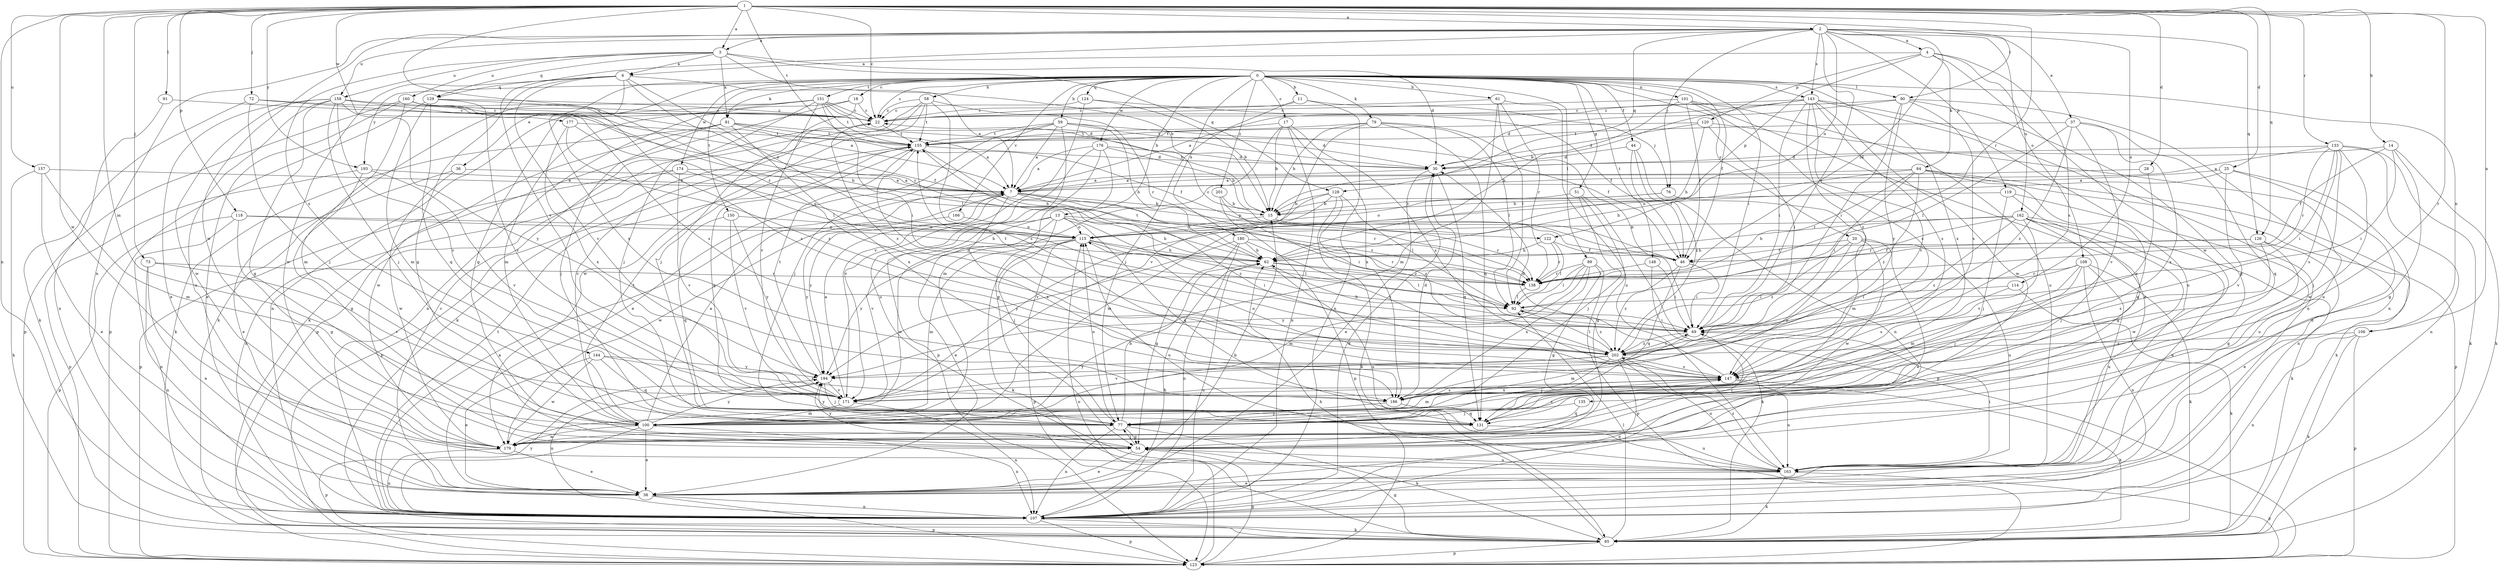 strict digraph  {
0;
1;
2;
3;
4;
6;
7;
11;
13;
14;
15;
17;
18;
20;
22;
25;
28;
30;
36;
37;
38;
44;
46;
51;
54;
58;
59;
61;
62;
69;
72;
73;
76;
77;
79;
81;
84;
85;
89;
90;
91;
92;
100;
101;
106;
107;
108;
114;
115;
118;
119;
120;
122;
123;
124;
126;
128;
129;
131;
133;
135;
138;
143;
144;
147;
148;
150;
151;
155;
157;
158;
160;
162;
163;
166;
171;
174;
176;
177;
179;
180;
186;
193;
194;
201;
202;
0 -> 11  [label=b];
0 -> 13  [label=b];
0 -> 17  [label=c];
0 -> 18  [label=c];
0 -> 20  [label=c];
0 -> 22  [label=c];
0 -> 36  [label=e];
0 -> 44  [label=f];
0 -> 46  [label=f];
0 -> 51  [label=g];
0 -> 54  [label=g];
0 -> 58  [label=h];
0 -> 59  [label=h];
0 -> 61  [label=h];
0 -> 69  [label=i];
0 -> 79  [label=k];
0 -> 81  [label=k];
0 -> 89  [label=l];
0 -> 90  [label=l];
0 -> 101  [label=n];
0 -> 106  [label=n];
0 -> 124  [label=q];
0 -> 143  [label=s];
0 -> 148  [label=t];
0 -> 150  [label=t];
0 -> 151  [label=t];
0 -> 166  [label=v];
0 -> 174  [label=w];
0 -> 176  [label=w];
0 -> 180  [label=x];
0 -> 186  [label=x];
0 -> 193  [label=y];
0 -> 201  [label=z];
1 -> 2  [label=a];
1 -> 3  [label=a];
1 -> 14  [label=b];
1 -> 22  [label=c];
1 -> 25  [label=d];
1 -> 28  [label=d];
1 -> 72  [label=j];
1 -> 73  [label=j];
1 -> 90  [label=l];
1 -> 91  [label=l];
1 -> 100  [label=m];
1 -> 106  [label=n];
1 -> 107  [label=n];
1 -> 118  [label=p];
1 -> 126  [label=q];
1 -> 133  [label=r];
1 -> 135  [label=r];
1 -> 138  [label=r];
1 -> 155  [label=t];
1 -> 157  [label=u];
1 -> 177  [label=w];
1 -> 179  [label=w];
1 -> 193  [label=y];
1 -> 202  [label=z];
2 -> 3  [label=a];
2 -> 4  [label=a];
2 -> 37  [label=e];
2 -> 69  [label=i];
2 -> 76  [label=j];
2 -> 107  [label=n];
2 -> 108  [label=o];
2 -> 114  [label=o];
2 -> 115  [label=o];
2 -> 119  [label=p];
2 -> 126  [label=q];
2 -> 128  [label=q];
2 -> 138  [label=r];
2 -> 143  [label=s];
2 -> 158  [label=u];
2 -> 171  [label=v];
2 -> 179  [label=w];
3 -> 6  [label=a];
3 -> 15  [label=b];
3 -> 30  [label=d];
3 -> 81  [label=k];
3 -> 128  [label=q];
3 -> 129  [label=q];
3 -> 144  [label=s];
3 -> 158  [label=u];
3 -> 160  [label=u];
4 -> 6  [label=a];
4 -> 84  [label=k];
4 -> 120  [label=p];
4 -> 122  [label=p];
4 -> 147  [label=s];
4 -> 162  [label=u];
4 -> 179  [label=w];
6 -> 7  [label=a];
6 -> 54  [label=g];
6 -> 115  [label=o];
6 -> 129  [label=q];
6 -> 138  [label=r];
6 -> 171  [label=v];
6 -> 179  [label=w];
6 -> 186  [label=x];
7 -> 15  [label=b];
7 -> 122  [label=p];
7 -> 138  [label=r];
7 -> 179  [label=w];
7 -> 186  [label=x];
7 -> 194  [label=y];
7 -> 202  [label=z];
11 -> 22  [label=c];
11 -> 76  [label=j];
11 -> 77  [label=j];
11 -> 107  [label=n];
13 -> 38  [label=e];
13 -> 62  [label=h];
13 -> 77  [label=j];
13 -> 115  [label=o];
13 -> 131  [label=q];
13 -> 138  [label=r];
13 -> 171  [label=v];
13 -> 179  [label=w];
14 -> 30  [label=d];
14 -> 46  [label=f];
14 -> 54  [label=g];
14 -> 69  [label=i];
14 -> 85  [label=k];
15 -> 115  [label=o];
15 -> 138  [label=r];
17 -> 15  [label=b];
17 -> 100  [label=m];
17 -> 107  [label=n];
17 -> 147  [label=s];
17 -> 155  [label=t];
17 -> 186  [label=x];
18 -> 22  [label=c];
18 -> 77  [label=j];
18 -> 85  [label=k];
18 -> 107  [label=n];
20 -> 38  [label=e];
20 -> 46  [label=f];
20 -> 163  [label=u];
20 -> 179  [label=w];
20 -> 186  [label=x];
20 -> 202  [label=z];
22 -> 155  [label=t];
22 -> 202  [label=z];
25 -> 7  [label=a];
25 -> 62  [label=h];
25 -> 107  [label=n];
25 -> 163  [label=u];
25 -> 171  [label=v];
28 -> 7  [label=a];
28 -> 147  [label=s];
30 -> 7  [label=a];
30 -> 38  [label=e];
30 -> 131  [label=q];
36 -> 7  [label=a];
36 -> 38  [label=e];
36 -> 179  [label=w];
37 -> 92  [label=l];
37 -> 131  [label=q];
37 -> 155  [label=t];
37 -> 171  [label=v];
37 -> 186  [label=x];
37 -> 202  [label=z];
38 -> 15  [label=b];
38 -> 22  [label=c];
38 -> 107  [label=n];
38 -> 123  [label=p];
44 -> 30  [label=d];
44 -> 46  [label=f];
44 -> 107  [label=n];
44 -> 202  [label=z];
46 -> 22  [label=c];
46 -> 69  [label=i];
46 -> 131  [label=q];
46 -> 202  [label=z];
51 -> 15  [label=b];
51 -> 54  [label=g];
51 -> 77  [label=j];
51 -> 123  [label=p];
54 -> 38  [label=e];
54 -> 77  [label=j];
54 -> 163  [label=u];
54 -> 194  [label=y];
58 -> 22  [label=c];
58 -> 85  [label=k];
58 -> 123  [label=p];
58 -> 138  [label=r];
58 -> 147  [label=s];
58 -> 155  [label=t];
58 -> 179  [label=w];
59 -> 7  [label=a];
59 -> 30  [label=d];
59 -> 38  [label=e];
59 -> 46  [label=f];
59 -> 62  [label=h];
59 -> 77  [label=j];
59 -> 155  [label=t];
59 -> 163  [label=u];
61 -> 22  [label=c];
61 -> 92  [label=l];
61 -> 100  [label=m];
61 -> 138  [label=r];
61 -> 163  [label=u];
62 -> 92  [label=l];
62 -> 107  [label=n];
62 -> 138  [label=r];
62 -> 163  [label=u];
69 -> 62  [label=h];
69 -> 100  [label=m];
69 -> 155  [label=t];
69 -> 202  [label=z];
72 -> 22  [label=c];
72 -> 62  [label=h];
72 -> 77  [label=j];
72 -> 85  [label=k];
73 -> 38  [label=e];
73 -> 107  [label=n];
73 -> 138  [label=r];
73 -> 171  [label=v];
76 -> 15  [label=b];
76 -> 100  [label=m];
76 -> 115  [label=o];
77 -> 54  [label=g];
77 -> 62  [label=h];
77 -> 85  [label=k];
77 -> 107  [label=n];
77 -> 115  [label=o];
77 -> 194  [label=y];
79 -> 15  [label=b];
79 -> 69  [label=i];
79 -> 92  [label=l];
79 -> 131  [label=q];
79 -> 155  [label=t];
79 -> 171  [label=v];
81 -> 7  [label=a];
81 -> 46  [label=f];
81 -> 77  [label=j];
81 -> 85  [label=k];
81 -> 155  [label=t];
81 -> 179  [label=w];
81 -> 186  [label=x];
84 -> 7  [label=a];
84 -> 69  [label=i];
84 -> 85  [label=k];
84 -> 115  [label=o];
84 -> 123  [label=p];
84 -> 131  [label=q];
84 -> 138  [label=r];
84 -> 202  [label=z];
85 -> 54  [label=g];
85 -> 62  [label=h];
85 -> 92  [label=l];
85 -> 123  [label=p];
89 -> 54  [label=g];
89 -> 92  [label=l];
89 -> 100  [label=m];
89 -> 123  [label=p];
89 -> 138  [label=r];
89 -> 186  [label=x];
89 -> 194  [label=y];
90 -> 22  [label=c];
90 -> 30  [label=d];
90 -> 54  [label=g];
90 -> 69  [label=i];
90 -> 107  [label=n];
90 -> 147  [label=s];
90 -> 194  [label=y];
91 -> 22  [label=c];
91 -> 107  [label=n];
92 -> 69  [label=i];
92 -> 202  [label=z];
100 -> 7  [label=a];
100 -> 22  [label=c];
100 -> 38  [label=e];
100 -> 107  [label=n];
100 -> 123  [label=p];
100 -> 155  [label=t];
100 -> 179  [label=w];
100 -> 194  [label=y];
101 -> 22  [label=c];
101 -> 38  [label=e];
101 -> 46  [label=f];
101 -> 62  [label=h];
101 -> 147  [label=s];
101 -> 163  [label=u];
106 -> 85  [label=k];
106 -> 107  [label=n];
106 -> 123  [label=p];
106 -> 202  [label=z];
107 -> 7  [label=a];
107 -> 30  [label=d];
107 -> 62  [label=h];
107 -> 85  [label=k];
107 -> 123  [label=p];
107 -> 155  [label=t];
107 -> 194  [label=y];
108 -> 69  [label=i];
108 -> 77  [label=j];
108 -> 85  [label=k];
108 -> 100  [label=m];
108 -> 107  [label=n];
108 -> 138  [label=r];
108 -> 163  [label=u];
114 -> 85  [label=k];
114 -> 92  [label=l];
114 -> 147  [label=s];
115 -> 62  [label=h];
115 -> 69  [label=i];
115 -> 85  [label=k];
115 -> 92  [label=l];
115 -> 100  [label=m];
115 -> 123  [label=p];
115 -> 194  [label=y];
118 -> 54  [label=g];
118 -> 62  [label=h];
118 -> 107  [label=n];
118 -> 115  [label=o];
118 -> 123  [label=p];
119 -> 15  [label=b];
119 -> 54  [label=g];
119 -> 77  [label=j];
119 -> 163  [label=u];
120 -> 30  [label=d];
120 -> 62  [label=h];
120 -> 69  [label=i];
120 -> 155  [label=t];
120 -> 163  [label=u];
122 -> 46  [label=f];
122 -> 62  [label=h];
122 -> 92  [label=l];
122 -> 138  [label=r];
123 -> 54  [label=g];
123 -> 115  [label=o];
124 -> 15  [label=b];
124 -> 22  [label=c];
124 -> 46  [label=f];
124 -> 171  [label=v];
126 -> 38  [label=e];
126 -> 46  [label=f];
126 -> 54  [label=g];
126 -> 62  [label=h];
126 -> 147  [label=s];
128 -> 15  [label=b];
128 -> 85  [label=k];
128 -> 92  [label=l];
128 -> 100  [label=m];
128 -> 171  [label=v];
128 -> 202  [label=z];
129 -> 22  [label=c];
129 -> 100  [label=m];
129 -> 123  [label=p];
129 -> 131  [label=q];
129 -> 147  [label=s];
129 -> 171  [label=v];
131 -> 147  [label=s];
131 -> 163  [label=u];
133 -> 7  [label=a];
133 -> 30  [label=d];
133 -> 69  [label=i];
133 -> 77  [label=j];
133 -> 85  [label=k];
133 -> 107  [label=n];
133 -> 138  [label=r];
133 -> 147  [label=s];
133 -> 179  [label=w];
135 -> 77  [label=j];
135 -> 131  [label=q];
138 -> 92  [label=l];
138 -> 155  [label=t];
143 -> 7  [label=a];
143 -> 15  [label=b];
143 -> 22  [label=c];
143 -> 69  [label=i];
143 -> 107  [label=n];
143 -> 147  [label=s];
143 -> 163  [label=u];
143 -> 171  [label=v];
143 -> 179  [label=w];
143 -> 202  [label=z];
144 -> 38  [label=e];
144 -> 131  [label=q];
144 -> 179  [label=w];
144 -> 186  [label=x];
144 -> 194  [label=y];
147 -> 30  [label=d];
147 -> 85  [label=k];
147 -> 100  [label=m];
147 -> 115  [label=o];
147 -> 163  [label=u];
147 -> 186  [label=x];
148 -> 69  [label=i];
148 -> 85  [label=k];
148 -> 138  [label=r];
150 -> 115  [label=o];
150 -> 131  [label=q];
150 -> 171  [label=v];
150 -> 194  [label=y];
151 -> 15  [label=b];
151 -> 22  [label=c];
151 -> 30  [label=d];
151 -> 69  [label=i];
151 -> 77  [label=j];
151 -> 85  [label=k];
151 -> 100  [label=m];
151 -> 107  [label=n];
151 -> 155  [label=t];
151 -> 171  [label=v];
155 -> 30  [label=d];
155 -> 62  [label=h];
155 -> 123  [label=p];
155 -> 131  [label=q];
155 -> 202  [label=z];
157 -> 7  [label=a];
157 -> 38  [label=e];
157 -> 85  [label=k];
157 -> 100  [label=m];
158 -> 22  [label=c];
158 -> 38  [label=e];
158 -> 46  [label=f];
158 -> 54  [label=g];
158 -> 77  [label=j];
158 -> 163  [label=u];
158 -> 171  [label=v];
158 -> 179  [label=w];
158 -> 194  [label=y];
160 -> 7  [label=a];
160 -> 22  [label=c];
160 -> 38  [label=e];
160 -> 92  [label=l];
160 -> 100  [label=m];
160 -> 123  [label=p];
160 -> 147  [label=s];
162 -> 38  [label=e];
162 -> 62  [label=h];
162 -> 77  [label=j];
162 -> 85  [label=k];
162 -> 115  [label=o];
162 -> 138  [label=r];
162 -> 171  [label=v];
162 -> 179  [label=w];
162 -> 202  [label=z];
163 -> 38  [label=e];
163 -> 69  [label=i];
163 -> 85  [label=k];
163 -> 115  [label=o];
163 -> 123  [label=p];
163 -> 202  [label=z];
166 -> 115  [label=o];
166 -> 194  [label=y];
171 -> 7  [label=a];
171 -> 100  [label=m];
171 -> 107  [label=n];
174 -> 7  [label=a];
174 -> 107  [label=n];
174 -> 115  [label=o];
174 -> 123  [label=p];
174 -> 171  [label=v];
176 -> 7  [label=a];
176 -> 15  [label=b];
176 -> 30  [label=d];
176 -> 54  [label=g];
176 -> 123  [label=p];
176 -> 171  [label=v];
177 -> 92  [label=l];
177 -> 155  [label=t];
177 -> 186  [label=x];
177 -> 202  [label=z];
179 -> 38  [label=e];
179 -> 69  [label=i];
179 -> 107  [label=n];
180 -> 54  [label=g];
180 -> 62  [label=h];
180 -> 107  [label=n];
180 -> 138  [label=r];
180 -> 194  [label=y];
180 -> 202  [label=z];
186 -> 30  [label=d];
186 -> 77  [label=j];
186 -> 131  [label=q];
186 -> 147  [label=s];
193 -> 7  [label=a];
193 -> 54  [label=g];
193 -> 123  [label=p];
193 -> 171  [label=v];
194 -> 77  [label=j];
194 -> 107  [label=n];
194 -> 155  [label=t];
194 -> 171  [label=v];
201 -> 15  [label=b];
201 -> 69  [label=i];
201 -> 123  [label=p];
202 -> 69  [label=i];
202 -> 77  [label=j];
202 -> 92  [label=l];
202 -> 107  [label=n];
202 -> 147  [label=s];
202 -> 163  [label=u];
202 -> 171  [label=v];
202 -> 194  [label=y];
}
